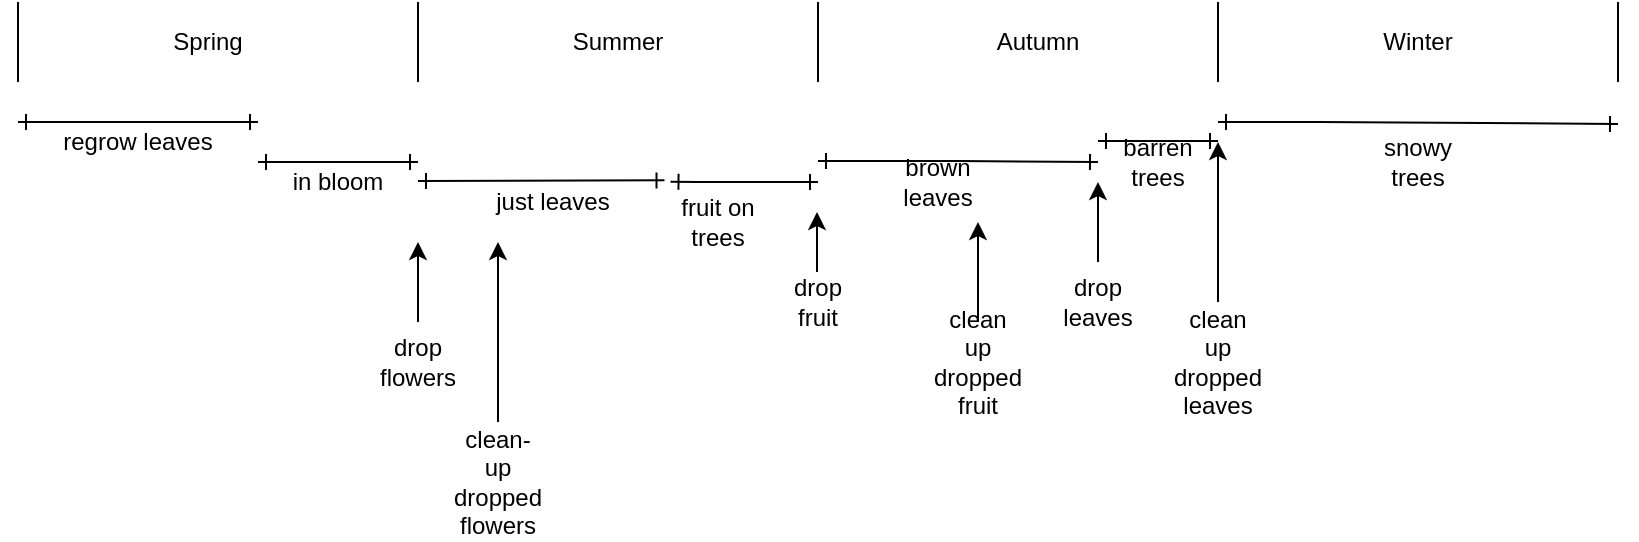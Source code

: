 <mxfile version="10.8.9"><diagram id="PZ_QVMu4mCJH1hbiDaYu" name="Page-1"><mxGraphModel dx="915" dy="617" grid="1" gridSize="10" guides="1" tooltips="1" connect="1" arrows="1" fold="1" page="1" pageScale="1" pageWidth="2339" pageHeight="3300" math="0" shadow="0"><root><mxCell id="0"/><mxCell id="1" parent="0"/><mxCell id="LJO8giq8keOmM0nzDzDn-1" value="" style="endArrow=none;html=1;" edge="1" parent="1"><mxGeometry width="50" height="50" relative="1" as="geometry"><mxPoint x="40" y="80" as="sourcePoint"/><mxPoint x="40" y="40" as="targetPoint"/></mxGeometry></mxCell><mxCell id="LJO8giq8keOmM0nzDzDn-2" value="" style="endArrow=none;html=1;" edge="1" parent="1"><mxGeometry width="50" height="50" relative="1" as="geometry"><mxPoint x="240" y="80" as="sourcePoint"/><mxPoint x="240" y="40" as="targetPoint"/><Array as="points"/></mxGeometry></mxCell><mxCell id="LJO8giq8keOmM0nzDzDn-4" value="" style="endArrow=none;html=1;" edge="1" parent="1"><mxGeometry width="50" height="50" relative="1" as="geometry"><mxPoint x="440" y="80" as="sourcePoint"/><mxPoint x="440" y="40" as="targetPoint"/></mxGeometry></mxCell><mxCell id="LJO8giq8keOmM0nzDzDn-5" value="" style="endArrow=none;html=1;" edge="1" parent="1"><mxGeometry width="50" height="50" relative="1" as="geometry"><mxPoint x="640" y="80" as="sourcePoint"/><mxPoint x="640" y="40" as="targetPoint"/><Array as="points"/></mxGeometry></mxCell><mxCell id="LJO8giq8keOmM0nzDzDn-6" value="" style="endArrow=none;html=1;" edge="1" parent="1"><mxGeometry width="50" height="50" relative="1" as="geometry"><mxPoint x="840" y="80" as="sourcePoint"/><mxPoint x="840" y="40" as="targetPoint"/><Array as="points"/></mxGeometry></mxCell><mxCell id="LJO8giq8keOmM0nzDzDn-7" value="Spring" style="text;html=1;strokeColor=none;fillColor=none;align=center;verticalAlign=middle;whiteSpace=wrap;rounded=0;" vertex="1" parent="1"><mxGeometry x="90" y="50" width="90" height="20" as="geometry"/></mxCell><mxCell id="LJO8giq8keOmM0nzDzDn-8" value="Summer" style="text;html=1;strokeColor=none;fillColor=none;align=center;verticalAlign=middle;whiteSpace=wrap;rounded=0;" vertex="1" parent="1"><mxGeometry x="320" y="50" width="40" height="20" as="geometry"/></mxCell><mxCell id="LJO8giq8keOmM0nzDzDn-9" value="Autumn" style="text;html=1;strokeColor=none;fillColor=none;align=center;verticalAlign=middle;whiteSpace=wrap;rounded=0;" vertex="1" parent="1"><mxGeometry x="530" y="50" width="40" height="20" as="geometry"/></mxCell><mxCell id="LJO8giq8keOmM0nzDzDn-10" value="Winter" style="text;html=1;strokeColor=none;fillColor=none;align=center;verticalAlign=middle;whiteSpace=wrap;rounded=0;" vertex="1" parent="1"><mxGeometry x="720" y="50" width="40" height="20" as="geometry"/></mxCell><mxCell id="LJO8giq8keOmM0nzDzDn-11" value="" style="endArrow=ERone;startArrow=ERone;html=1;startFill=0;endFill=0;" edge="1" parent="1"><mxGeometry width="50" height="50" relative="1" as="geometry"><mxPoint x="40" y="100" as="sourcePoint"/><mxPoint x="160" y="100" as="targetPoint"/></mxGeometry></mxCell><mxCell id="LJO8giq8keOmM0nzDzDn-12" value="regrow leaves" style="text;html=1;strokeColor=none;fillColor=none;align=center;verticalAlign=middle;whiteSpace=wrap;rounded=0;" vertex="1" parent="1"><mxGeometry x="60" y="100" width="80" height="20" as="geometry"/></mxCell><mxCell id="LJO8giq8keOmM0nzDzDn-13" value="in bloom" style="text;html=1;strokeColor=none;fillColor=none;align=center;verticalAlign=middle;whiteSpace=wrap;rounded=0;" vertex="1" parent="1"><mxGeometry x="160" y="120" width="80" height="20" as="geometry"/></mxCell><mxCell id="LJO8giq8keOmM0nzDzDn-14" value="" style="endArrow=ERone;startArrow=ERone;html=1;startFill=0;endFill=0;" edge="1" parent="1"><mxGeometry width="50" height="50" relative="1" as="geometry"><mxPoint x="160" y="120" as="sourcePoint"/><mxPoint x="240" y="120" as="targetPoint"/></mxGeometry></mxCell><mxCell id="LJO8giq8keOmM0nzDzDn-15" value="" style="endArrow=ERone;startArrow=ERone;html=1;startFill=0;endFill=0;entryX=0.946;entryY=-0.041;entryDx=0;entryDy=0;entryPerimeter=0;" edge="1" parent="1" target="LJO8giq8keOmM0nzDzDn-16"><mxGeometry width="50" height="50" relative="1" as="geometry"><mxPoint x="240" y="129.5" as="sourcePoint"/><mxPoint x="360" y="130" as="targetPoint"/></mxGeometry></mxCell><mxCell id="LJO8giq8keOmM0nzDzDn-16" value="just leaves" style="text;html=1;strokeColor=none;fillColor=none;align=center;verticalAlign=middle;whiteSpace=wrap;rounded=0;" vertex="1" parent="1"><mxGeometry x="245" y="130" width="125" height="20" as="geometry"/></mxCell><mxCell id="LJO8giq8keOmM0nzDzDn-24" value="" style="endArrow=classic;html=1;" edge="1" parent="1"><mxGeometry width="50" height="50" relative="1" as="geometry"><mxPoint x="240" y="200" as="sourcePoint"/><mxPoint x="240" y="160" as="targetPoint"/></mxGeometry></mxCell><mxCell id="LJO8giq8keOmM0nzDzDn-25" value="drop flowers" style="text;html=1;strokeColor=none;fillColor=none;align=center;verticalAlign=middle;whiteSpace=wrap;rounded=0;" vertex="1" parent="1"><mxGeometry x="220" y="210" width="40" height="20" as="geometry"/></mxCell><mxCell id="LJO8giq8keOmM0nzDzDn-26" value="" style="endArrow=classic;html=1;" edge="1" parent="1"><mxGeometry width="50" height="50" relative="1" as="geometry"><mxPoint x="280" y="250" as="sourcePoint"/><mxPoint x="280" y="160" as="targetPoint"/></mxGeometry></mxCell><mxCell id="LJO8giq8keOmM0nzDzDn-27" value="clean-up&lt;br&gt;dropped flowers&lt;br&gt;" style="text;html=1;strokeColor=none;fillColor=none;align=center;verticalAlign=middle;whiteSpace=wrap;rounded=0;" vertex="1" parent="1"><mxGeometry x="260" y="270" width="40" height="20" as="geometry"/></mxCell><mxCell id="LJO8giq8keOmM0nzDzDn-29" value="" style="endArrow=ERone;startArrow=ERone;html=1;startFill=0;endFill=0;exitX=0.97;exitY=-0.007;exitDx=0;exitDy=0;exitPerimeter=0;" edge="1" parent="1" source="LJO8giq8keOmM0nzDzDn-16"><mxGeometry width="50" height="50" relative="1" as="geometry"><mxPoint x="250.0" y="139.5" as="sourcePoint"/><mxPoint x="440" y="130" as="targetPoint"/><Array as="points"><mxPoint x="390" y="130"/><mxPoint x="410" y="130"/></Array></mxGeometry></mxCell><mxCell id="LJO8giq8keOmM0nzDzDn-30" value="fruit on trees" style="text;html=1;strokeColor=none;fillColor=none;align=center;verticalAlign=middle;whiteSpace=wrap;rounded=0;" vertex="1" parent="1"><mxGeometry x="370" y="140" width="40" height="20" as="geometry"/></mxCell><mxCell id="LJO8giq8keOmM0nzDzDn-34" value="" style="endArrow=classic;html=1;" edge="1" parent="1"><mxGeometry width="50" height="50" relative="1" as="geometry"><mxPoint x="439.5" y="175" as="sourcePoint"/><mxPoint x="439.5" y="145" as="targetPoint"/></mxGeometry></mxCell><mxCell id="LJO8giq8keOmM0nzDzDn-35" value="drop fruit" style="text;html=1;strokeColor=none;fillColor=none;align=center;verticalAlign=middle;whiteSpace=wrap;rounded=0;" vertex="1" parent="1"><mxGeometry x="420" y="180" width="40" height="20" as="geometry"/></mxCell><mxCell id="LJO8giq8keOmM0nzDzDn-36" value="" style="endArrow=ERone;startArrow=ERone;html=1;startFill=0;endFill=0;" edge="1" parent="1"><mxGeometry width="50" height="50" relative="1" as="geometry"><mxPoint x="440" y="119.5" as="sourcePoint"/><mxPoint x="580" y="120" as="targetPoint"/><Array as="points"><mxPoint x="500" y="119.5"/></Array></mxGeometry></mxCell><mxCell id="LJO8giq8keOmM0nzDzDn-37" value="brown leaves" style="text;html=1;strokeColor=none;fillColor=none;align=center;verticalAlign=middle;whiteSpace=wrap;rounded=0;" vertex="1" parent="1"><mxGeometry x="480" y="120" width="40" height="20" as="geometry"/></mxCell><mxCell id="LJO8giq8keOmM0nzDzDn-38" value="" style="endArrow=ERone;startArrow=ERone;html=1;startFill=0;endFill=0;" edge="1" parent="1"><mxGeometry width="50" height="50" relative="1" as="geometry"><mxPoint x="580" y="109.5" as="sourcePoint"/><mxPoint x="640" y="110" as="targetPoint"/><Array as="points"><mxPoint x="640" y="109.5"/></Array></mxGeometry></mxCell><mxCell id="LJO8giq8keOmM0nzDzDn-39" value="" style="endArrow=classic;html=1;" edge="1" parent="1"><mxGeometry width="50" height="50" relative="1" as="geometry"><mxPoint x="580" y="170" as="sourcePoint"/><mxPoint x="580" y="130" as="targetPoint"/></mxGeometry></mxCell><mxCell id="LJO8giq8keOmM0nzDzDn-40" value="drop leaves" style="text;html=1;strokeColor=none;fillColor=none;align=center;verticalAlign=middle;whiteSpace=wrap;rounded=0;" vertex="1" parent="1"><mxGeometry x="560" y="180" width="40" height="20" as="geometry"/></mxCell><mxCell id="LJO8giq8keOmM0nzDzDn-41" value="barren trees" style="text;html=1;strokeColor=none;fillColor=none;align=center;verticalAlign=middle;whiteSpace=wrap;rounded=0;" vertex="1" parent="1"><mxGeometry x="590" y="110" width="40" height="20" as="geometry"/></mxCell><mxCell id="LJO8giq8keOmM0nzDzDn-42" value="" style="endArrow=ERone;startArrow=ERone;html=1;startFill=0;endFill=0;" edge="1" parent="1"><mxGeometry width="50" height="50" relative="1" as="geometry"><mxPoint x="640" y="100" as="sourcePoint"/><mxPoint x="840" y="101" as="targetPoint"/><Array as="points"><mxPoint x="700" y="100"/></Array></mxGeometry></mxCell><mxCell id="LJO8giq8keOmM0nzDzDn-43" value="snowy trees" style="text;html=1;strokeColor=none;fillColor=none;align=center;verticalAlign=middle;whiteSpace=wrap;rounded=0;" vertex="1" parent="1"><mxGeometry x="720" y="110" width="40" height="20" as="geometry"/></mxCell><mxCell id="LJO8giq8keOmM0nzDzDn-44" value="" style="endArrow=classic;html=1;" edge="1" parent="1"><mxGeometry width="50" height="50" relative="1" as="geometry"><mxPoint x="520" y="200" as="sourcePoint"/><mxPoint x="520" y="150" as="targetPoint"/></mxGeometry></mxCell><mxCell id="LJO8giq8keOmM0nzDzDn-45" value="clean up dropped fruit" style="text;html=1;strokeColor=none;fillColor=none;align=center;verticalAlign=middle;whiteSpace=wrap;rounded=0;" vertex="1" parent="1"><mxGeometry x="500" y="210" width="40" height="20" as="geometry"/></mxCell><mxCell id="LJO8giq8keOmM0nzDzDn-46" value="" style="endArrow=classic;html=1;" edge="1" parent="1"><mxGeometry width="50" height="50" relative="1" as="geometry"><mxPoint x="640" y="190" as="sourcePoint"/><mxPoint x="640" y="110" as="targetPoint"/></mxGeometry></mxCell><mxCell id="LJO8giq8keOmM0nzDzDn-47" value="clean up dropped leaves" style="text;html=1;strokeColor=none;fillColor=none;align=center;verticalAlign=middle;whiteSpace=wrap;rounded=0;" vertex="1" parent="1"><mxGeometry x="620" y="210" width="40" height="20" as="geometry"/></mxCell></root></mxGraphModel></diagram></mxfile>